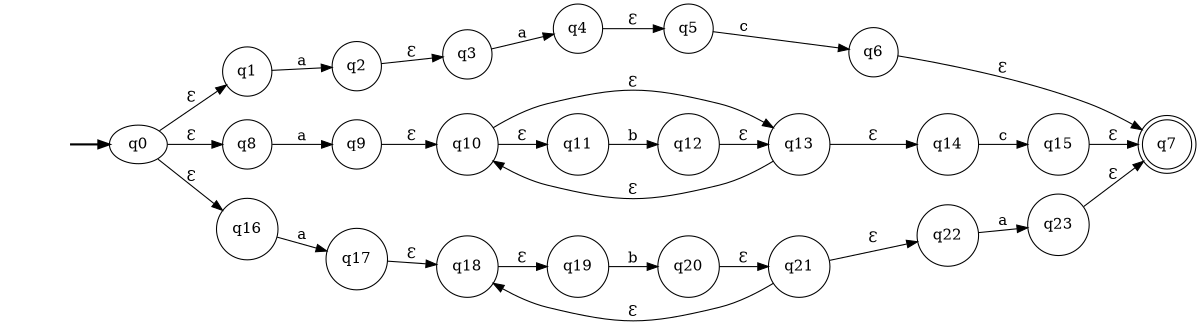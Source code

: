 digraph "Graph" {
	rankdir=LR size=8
	fake [style=invisible]
	fake -> q0 [style=bold]
	q0 [root=true]
	node [shape=doublecircle]
	q7
	node [shape=circle]
	q0 -> q1 [label="Ɛ"]
	q1 -> q2 [label=a]
	q2 -> q3 [label="Ɛ"]
	q3 -> q4 [label=a]
	q4 -> q5 [label="Ɛ"]
	q5 -> q6 [label=c]
	q6 -> q7 [label="Ɛ"]
	q0 -> q8 [label="Ɛ"]
	q8 -> q9 [label=a]
	q9 -> q10 [label="Ɛ"]
	q10 -> q13 [label="Ɛ"]
	q10 -> q11 [label="Ɛ"]
	q11 -> q12 [label=b]
	q12 -> q13 [label="Ɛ"]
	q13 -> q14 [label="Ɛ"]
	q13 -> q10 [label="Ɛ"]
	q14 -> q15 [label=c]
	q15 -> q7 [label="Ɛ"]
	q0 -> q16 [label="Ɛ"]
	q16 -> q17 [label=a]
	q17 -> q18 [label="Ɛ"]
	q18 -> q19 [label="Ɛ"]
	q19 -> q20 [label=b]
	q20 -> q21 [label="Ɛ"]
	q21 -> q22 [label="Ɛ"]
	q21 -> q18 [label="Ɛ"]
	q22 -> q23 [label=a]
	q23 -> q7 [label="Ɛ"]
}
